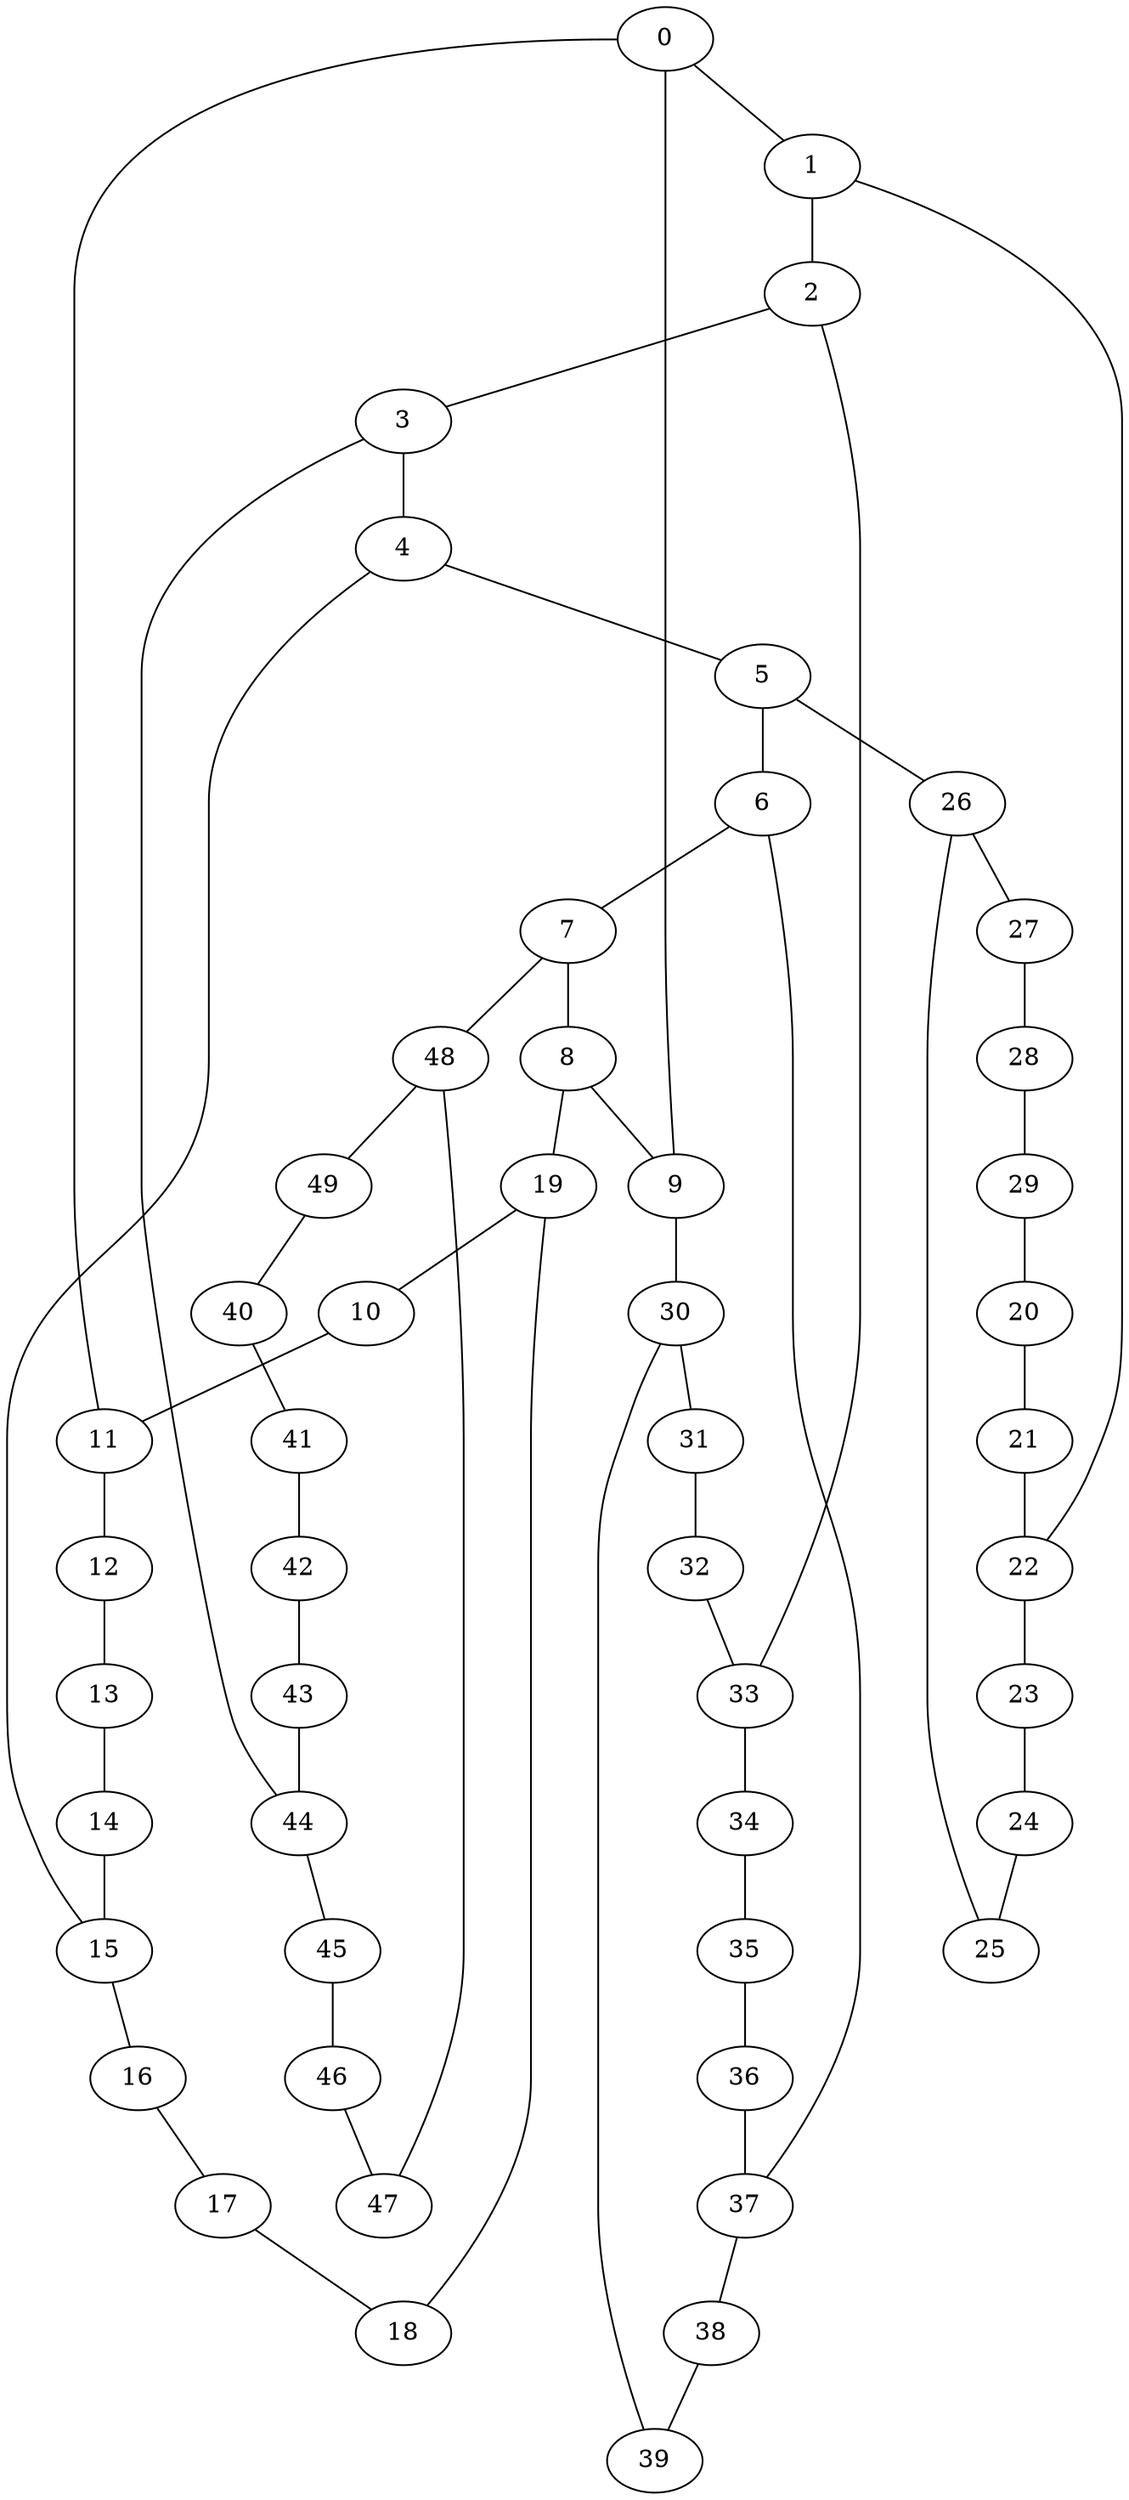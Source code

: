 graph grafo2 {
    // Componente 1
    0--1; 1--2; 2--3; 3--4; 4--5; 5--6; 6--7; 7--8; 8--9; 9--0;

    // Componente 2
    10--11; 11--12; 12--13; 13--14; 14--15; 15--16; 16--17; 17--18; 18--19; 19--10;

    // Componente 3
    20--21; 21--22; 22--23; 23--24; 24--25; 25--26; 26--27; 27--28; 28--29; 29--20;

    // Componente 4
    30--31; 31--32; 32--33; 33--34; 34--35; 35--36; 36--37; 37--38; 38--39; 39--30;

    // Componente 5
    40--41; 41--42; 42--43; 43--44; 44--45; 45--46; 46--47; 47--48; 48--49; 49--40;

    // Adicionando algumas arestas para formar caminhos fechados de tamanho 4
    0--11; 1--22; 2--33; 3--44; 4--15; 5--26; 6--37; 7--48; 8--19; 9--30;
}

